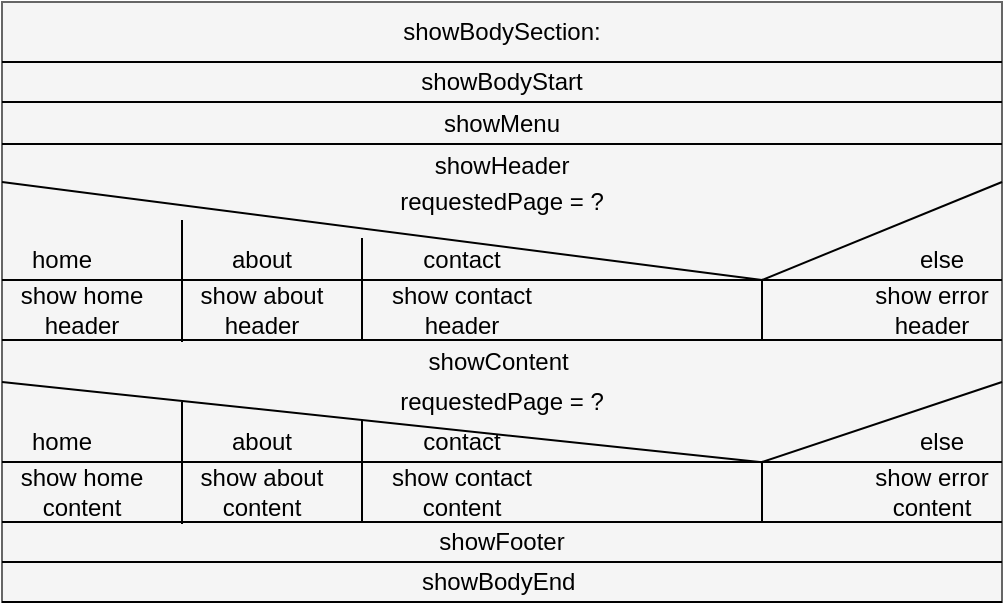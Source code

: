 <mxfile>
    <diagram id="WXe0EHgQ5oCG4pKlPfUx" name="Page-1">
        <mxGraphModel dx="562" dy="802" grid="1" gridSize="10" guides="1" tooltips="1" connect="1" arrows="1" fold="1" page="1" pageScale="1" pageWidth="827" pageHeight="1169" math="0" shadow="0">
            <root>
                <mxCell id="0"/>
                <mxCell id="1" parent="0"/>
                <mxCell id="42" style="edgeStyle=none;html=1;exitX=0;exitY=0;exitDx=0;exitDy=0;entryX=0.781;entryY=1.017;entryDx=0;entryDy=0;entryPerimeter=0;strokeColor=#000000;fontColor=#000000;endArrow=none;endFill=0;" parent="1" edge="1">
                    <mxGeometry relative="1" as="geometry">
                        <mxPoint x="570.5" y="182.38" as="targetPoint"/>
                    </mxGeometry>
                </mxCell>
                <mxCell id="50" value="" style="whiteSpace=wrap;html=1;fontColor=#333333;fillColor=#f5f5f5;strokeColor=#666666;" parent="1" vertex="1">
                    <mxGeometry x="180" y="200" width="500" height="300" as="geometry"/>
                </mxCell>
                <mxCell id="51" value="&lt;font color=&quot;#000000&quot;&gt;showBodySection:&lt;/font&gt;" style="text;strokeColor=none;align=center;fillColor=none;html=1;verticalAlign=middle;whiteSpace=wrap;rounded=0;" parent="1" vertex="1">
                    <mxGeometry x="180" y="200" width="500" height="30" as="geometry"/>
                </mxCell>
                <mxCell id="121" style="edgeStyle=none;html=1;exitX=0;exitY=0;exitDx=0;exitDy=0;strokeColor=#000000;fontColor=#000000;endArrow=none;endFill=0;" parent="1" source="108" edge="1">
                    <mxGeometry relative="1" as="geometry">
                        <mxPoint x="560" y="339" as="targetPoint"/>
                    </mxGeometry>
                </mxCell>
                <mxCell id="122" style="edgeStyle=none;html=1;exitX=1;exitY=0;exitDx=0;exitDy=0;strokeColor=#000000;fontColor=#000000;endArrow=none;endFill=0;" parent="1" source="108" edge="1">
                    <mxGeometry relative="1" as="geometry">
                        <mxPoint x="560" y="339" as="targetPoint"/>
                    </mxGeometry>
                </mxCell>
                <mxCell id="108" value="&lt;font color=&quot;#000000&quot;&gt;requestedPage = ?&lt;/font&gt;" style="text;strokeColor=none;align=center;fillColor=none;html=1;verticalAlign=middle;whiteSpace=wrap;rounded=0;" parent="1" vertex="1">
                    <mxGeometry x="180" y="290" width="500" height="20" as="geometry"/>
                </mxCell>
                <mxCell id="109" value="home" style="text;strokeColor=none;align=center;fillColor=none;html=1;verticalAlign=middle;whiteSpace=wrap;rounded=0;fontColor=#000000;" parent="1" vertex="1">
                    <mxGeometry x="180" y="319" width="60" height="20" as="geometry"/>
                </mxCell>
                <mxCell id="123" style="edgeStyle=none;html=1;exitX=1;exitY=1;exitDx=0;exitDy=0;entryX=0;entryY=1;entryDx=0;entryDy=0;strokeColor=#000000;fontColor=#000000;endArrow=none;endFill=0;" parent="1" source="110" target="109" edge="1">
                    <mxGeometry relative="1" as="geometry"/>
                </mxCell>
                <mxCell id="110" value="else" style="text;strokeColor=none;align=center;fillColor=none;html=1;verticalAlign=middle;whiteSpace=wrap;rounded=0;fontColor=#000000;" parent="1" vertex="1">
                    <mxGeometry x="620" y="319" width="60" height="20" as="geometry"/>
                </mxCell>
                <mxCell id="111" value="contact" style="text;strokeColor=none;align=center;fillColor=none;html=1;verticalAlign=middle;whiteSpace=wrap;rounded=0;fontColor=#000000;" parent="1" vertex="1">
                    <mxGeometry x="380" y="319" width="60" height="20" as="geometry"/>
                </mxCell>
                <mxCell id="112" value="about" style="text;strokeColor=none;align=center;fillColor=none;html=1;verticalAlign=middle;whiteSpace=wrap;rounded=0;fontColor=#000000;" parent="1" vertex="1">
                    <mxGeometry x="280" y="319" width="60" height="20" as="geometry"/>
                </mxCell>
                <mxCell id="113" value="&lt;font color=&quot;#000000&quot;&gt;showBodyStart&lt;/font&gt;" style="text;strokeColor=none;align=center;fillColor=none;html=1;verticalAlign=middle;whiteSpace=wrap;rounded=0;" parent="1" vertex="1">
                    <mxGeometry x="180" y="230" width="500" height="20" as="geometry"/>
                </mxCell>
                <mxCell id="114" value="&lt;font color=&quot;#000000&quot;&gt;showHeader&lt;/font&gt;" style="text;strokeColor=none;align=center;fillColor=none;html=1;verticalAlign=middle;whiteSpace=wrap;rounded=0;" parent="1" vertex="1">
                    <mxGeometry x="180" y="272" width="500" height="20" as="geometry"/>
                </mxCell>
                <mxCell id="115" value="&lt;font color=&quot;#000000&quot;&gt;showMenu&lt;/font&gt;" style="text;strokeColor=none;align=center;fillColor=none;html=1;verticalAlign=middle;whiteSpace=wrap;rounded=0;" parent="1" vertex="1">
                    <mxGeometry x="180" y="251" width="500" height="20" as="geometry"/>
                </mxCell>
                <mxCell id="116" value="&lt;font color=&quot;#000000&quot;&gt;showContent&amp;nbsp;&lt;/font&gt;" style="text;strokeColor=none;align=center;fillColor=none;html=1;verticalAlign=middle;whiteSpace=wrap;rounded=0;" parent="1" vertex="1">
                    <mxGeometry x="180" y="370" width="500" height="20" as="geometry"/>
                </mxCell>
                <mxCell id="117" value="&lt;font color=&quot;#000000&quot;&gt;showFooter&lt;br&gt;&lt;/font&gt;" style="text;strokeColor=none;align=center;fillColor=none;html=1;verticalAlign=middle;whiteSpace=wrap;rounded=0;" parent="1" vertex="1">
                    <mxGeometry x="180" y="460" width="500" height="20" as="geometry"/>
                </mxCell>
                <mxCell id="118" value="&lt;font color=&quot;#000000&quot;&gt;showBodyEnd&amp;nbsp;&lt;br&gt;&lt;/font&gt;" style="text;strokeColor=none;align=center;fillColor=none;html=1;verticalAlign=middle;whiteSpace=wrap;rounded=0;" parent="1" vertex="1">
                    <mxGeometry x="180" y="480" width="500" height="20" as="geometry"/>
                </mxCell>
                <mxCell id="119" style="edgeStyle=none;html=1;exitX=0;exitY=1;exitDx=0;exitDy=0;entryX=1;entryY=1;entryDx=0;entryDy=0;strokeColor=#000000;fontColor=#000000;endArrow=none;endFill=0;" parent="1" source="51" target="51" edge="1">
                    <mxGeometry relative="1" as="geometry"/>
                </mxCell>
                <mxCell id="120" style="edgeStyle=none;html=1;exitX=0;exitY=1;exitDx=0;exitDy=0;entryX=1;entryY=1;entryDx=0;entryDy=0;strokeColor=#000000;fontColor=#000000;endArrow=none;endFill=0;" parent="1" source="113" target="113" edge="1">
                    <mxGeometry relative="1" as="geometry"/>
                </mxCell>
                <mxCell id="128" style="edgeStyle=none;html=1;exitX=0;exitY=1;exitDx=0;exitDy=0;entryX=1;entryY=1;entryDx=0;entryDy=0;strokeColor=#000000;fontColor=#000000;endArrow=none;endFill=0;" parent="1" source="124" target="127" edge="1">
                    <mxGeometry relative="1" as="geometry"/>
                </mxCell>
                <mxCell id="124" value="show home header" style="text;strokeColor=none;align=center;fillColor=none;html=1;verticalAlign=middle;whiteSpace=wrap;rounded=0;fontColor=#000000;" parent="1" vertex="1">
                    <mxGeometry x="180" y="339" width="80" height="30" as="geometry"/>
                </mxCell>
                <mxCell id="125" value="show about header" style="text;strokeColor=none;align=center;fillColor=none;html=1;verticalAlign=middle;whiteSpace=wrap;rounded=0;fontColor=#000000;" parent="1" vertex="1">
                    <mxGeometry x="270" y="339" width="80" height="30" as="geometry"/>
                </mxCell>
                <mxCell id="126" value="show contact header" style="text;strokeColor=none;align=center;fillColor=none;html=1;verticalAlign=middle;whiteSpace=wrap;rounded=0;fontColor=#000000;" parent="1" vertex="1">
                    <mxGeometry x="370" y="339" width="80" height="30" as="geometry"/>
                </mxCell>
                <mxCell id="127" value="show error header" style="text;strokeColor=none;align=center;fillColor=none;html=1;verticalAlign=middle;whiteSpace=wrap;rounded=0;fontColor=#000000;" parent="1" vertex="1">
                    <mxGeometry x="610" y="339" width="70" height="30" as="geometry"/>
                </mxCell>
                <mxCell id="129" value="" style="edgeStyle=none;orthogonalLoop=1;jettySize=auto;html=1;strokeColor=#000000;fontColor=#000000;endArrow=none;endFill=0;" parent="1" edge="1">
                    <mxGeometry width="80" relative="1" as="geometry">
                        <mxPoint x="560" y="339" as="sourcePoint"/>
                        <mxPoint x="560" y="369" as="targetPoint"/>
                        <Array as="points"/>
                    </mxGeometry>
                </mxCell>
                <mxCell id="130" value="" style="edgeStyle=none;orthogonalLoop=1;jettySize=auto;html=1;strokeColor=#000000;fontColor=#000000;endArrow=none;endFill=0;" parent="1" edge="1">
                    <mxGeometry width="80" relative="1" as="geometry">
                        <mxPoint x="360" y="318" as="sourcePoint"/>
                        <mxPoint x="360" y="369" as="targetPoint"/>
                        <Array as="points"/>
                    </mxGeometry>
                </mxCell>
                <mxCell id="131" value="" style="edgeStyle=none;orthogonalLoop=1;jettySize=auto;html=1;strokeColor=#000000;fontColor=#000000;endArrow=none;endFill=0;" parent="1" edge="1">
                    <mxGeometry width="80" relative="1" as="geometry">
                        <mxPoint x="270" y="309" as="sourcePoint"/>
                        <mxPoint x="270" y="370" as="targetPoint"/>
                        <Array as="points"/>
                    </mxGeometry>
                </mxCell>
                <mxCell id="132" style="edgeStyle=none;html=1;exitX=0;exitY=1;exitDx=0;exitDy=0;entryX=1;entryY=1;entryDx=0;entryDy=0;strokeColor=#000000;fontColor=#000000;endArrow=none;endFill=0;" parent="1" source="115" target="115" edge="1">
                    <mxGeometry relative="1" as="geometry"/>
                </mxCell>
                <mxCell id="134" style="edgeStyle=none;html=1;exitX=0;exitY=0;exitDx=0;exitDy=0;entryX=0.76;entryY=0.364;entryDx=0;entryDy=0;entryPerimeter=0;strokeColor=#000000;fontColor=#000000;endArrow=none;endFill=0;" parent="1" source="136" edge="1">
                    <mxGeometry relative="1" as="geometry">
                        <mxPoint x="560" y="430.12" as="targetPoint"/>
                    </mxGeometry>
                </mxCell>
                <mxCell id="135" style="edgeStyle=none;html=1;exitX=1;exitY=0;exitDx=0;exitDy=0;strokeColor=#000000;fontColor=#000000;endArrow=none;endFill=0;" parent="1" source="136" edge="1">
                    <mxGeometry relative="1" as="geometry">
                        <mxPoint x="560" y="430" as="targetPoint"/>
                    </mxGeometry>
                </mxCell>
                <mxCell id="136" value="&lt;font color=&quot;#000000&quot;&gt;requestedPage = ?&lt;/font&gt;" style="text;strokeColor=none;align=center;fillColor=none;html=1;verticalAlign=middle;whiteSpace=wrap;rounded=0;" parent="1" vertex="1">
                    <mxGeometry x="180" y="390" width="500" height="20" as="geometry"/>
                </mxCell>
                <mxCell id="137" value="home" style="text;strokeColor=none;align=center;fillColor=none;html=1;verticalAlign=middle;whiteSpace=wrap;rounded=0;fontColor=#000000;" parent="1" vertex="1">
                    <mxGeometry x="180" y="410" width="60" height="20" as="geometry"/>
                </mxCell>
                <mxCell id="138" style="edgeStyle=none;html=1;exitX=1;exitY=1;exitDx=0;exitDy=0;entryX=0;entryY=1;entryDx=0;entryDy=0;strokeColor=#000000;fontColor=#000000;endArrow=none;endFill=0;" parent="1" source="139" target="137" edge="1">
                    <mxGeometry relative="1" as="geometry"/>
                </mxCell>
                <mxCell id="139" value="else" style="text;strokeColor=none;align=center;fillColor=none;html=1;verticalAlign=middle;whiteSpace=wrap;rounded=0;fontColor=#000000;" parent="1" vertex="1">
                    <mxGeometry x="620" y="410" width="60" height="20" as="geometry"/>
                </mxCell>
                <mxCell id="140" value="contact" style="text;strokeColor=none;align=center;fillColor=none;html=1;verticalAlign=middle;whiteSpace=wrap;rounded=0;fontColor=#000000;" parent="1" vertex="1">
                    <mxGeometry x="380" y="410" width="60" height="20" as="geometry"/>
                </mxCell>
                <mxCell id="141" value="about" style="text;strokeColor=none;align=center;fillColor=none;html=1;verticalAlign=middle;whiteSpace=wrap;rounded=0;fontColor=#000000;" parent="1" vertex="1">
                    <mxGeometry x="280" y="410" width="60" height="20" as="geometry"/>
                </mxCell>
                <mxCell id="142" style="edgeStyle=none;html=1;exitX=0;exitY=1;exitDx=0;exitDy=0;entryX=1;entryY=1;entryDx=0;entryDy=0;strokeColor=#000000;fontColor=#000000;endArrow=none;endFill=0;" parent="1" source="143" target="146" edge="1">
                    <mxGeometry relative="1" as="geometry"/>
                </mxCell>
                <mxCell id="143" value="show home content" style="text;strokeColor=none;align=center;fillColor=none;html=1;verticalAlign=middle;whiteSpace=wrap;rounded=0;fontColor=#000000;" parent="1" vertex="1">
                    <mxGeometry x="180" y="430" width="80" height="30" as="geometry"/>
                </mxCell>
                <mxCell id="144" value="show about content" style="text;strokeColor=none;align=center;fillColor=none;html=1;verticalAlign=middle;whiteSpace=wrap;rounded=0;fontColor=#000000;" parent="1" vertex="1">
                    <mxGeometry x="270" y="430" width="80" height="30" as="geometry"/>
                </mxCell>
                <mxCell id="145" value="show contact content" style="text;strokeColor=none;align=center;fillColor=none;html=1;verticalAlign=middle;whiteSpace=wrap;rounded=0;fontColor=#000000;" parent="1" vertex="1">
                    <mxGeometry x="370" y="430" width="80" height="30" as="geometry"/>
                </mxCell>
                <mxCell id="146" value="show error content" style="text;strokeColor=none;align=center;fillColor=none;html=1;verticalAlign=middle;whiteSpace=wrap;rounded=0;fontColor=#000000;" parent="1" vertex="1">
                    <mxGeometry x="610" y="430" width="70" height="30" as="geometry"/>
                </mxCell>
                <mxCell id="147" value="" style="edgeStyle=none;orthogonalLoop=1;jettySize=auto;html=1;strokeColor=#000000;fontColor=#000000;endArrow=none;endFill=0;" parent="1" edge="1">
                    <mxGeometry width="80" relative="1" as="geometry">
                        <mxPoint x="560" y="430" as="sourcePoint"/>
                        <mxPoint x="560" y="460" as="targetPoint"/>
                        <Array as="points"/>
                    </mxGeometry>
                </mxCell>
                <mxCell id="148" value="" style="edgeStyle=none;orthogonalLoop=1;jettySize=auto;html=1;strokeColor=#000000;fontColor=#000000;endArrow=none;endFill=0;" parent="1" edge="1">
                    <mxGeometry width="80" relative="1" as="geometry">
                        <mxPoint x="360" y="409" as="sourcePoint"/>
                        <mxPoint x="360" y="460" as="targetPoint"/>
                        <Array as="points"/>
                    </mxGeometry>
                </mxCell>
                <mxCell id="149" value="" style="edgeStyle=none;orthogonalLoop=1;jettySize=auto;html=1;strokeColor=#000000;fontColor=#000000;endArrow=none;endFill=0;" parent="1" edge="1">
                    <mxGeometry width="80" relative="1" as="geometry">
                        <mxPoint x="270" y="400" as="sourcePoint"/>
                        <mxPoint x="270" y="461" as="targetPoint"/>
                        <Array as="points"/>
                    </mxGeometry>
                </mxCell>
                <mxCell id="150" style="edgeStyle=none;html=1;exitX=0;exitY=1;exitDx=0;exitDy=0;entryX=1;entryY=1;entryDx=0;entryDy=0;strokeColor=#000000;fontColor=#000000;endArrow=none;endFill=0;" parent="1" source="117" target="117" edge="1">
                    <mxGeometry relative="1" as="geometry"/>
                </mxCell>
                <mxCell id="151" style="edgeStyle=none;html=1;exitX=0;exitY=1;exitDx=0;exitDy=0;entryX=1;entryY=1;entryDx=0;entryDy=0;strokeColor=#000000;fontColor=#000000;endArrow=none;endFill=0;" parent="1" source="118" target="118" edge="1">
                    <mxGeometry relative="1" as="geometry"/>
                </mxCell>
            </root>
        </mxGraphModel>
    </diagram>
</mxfile>